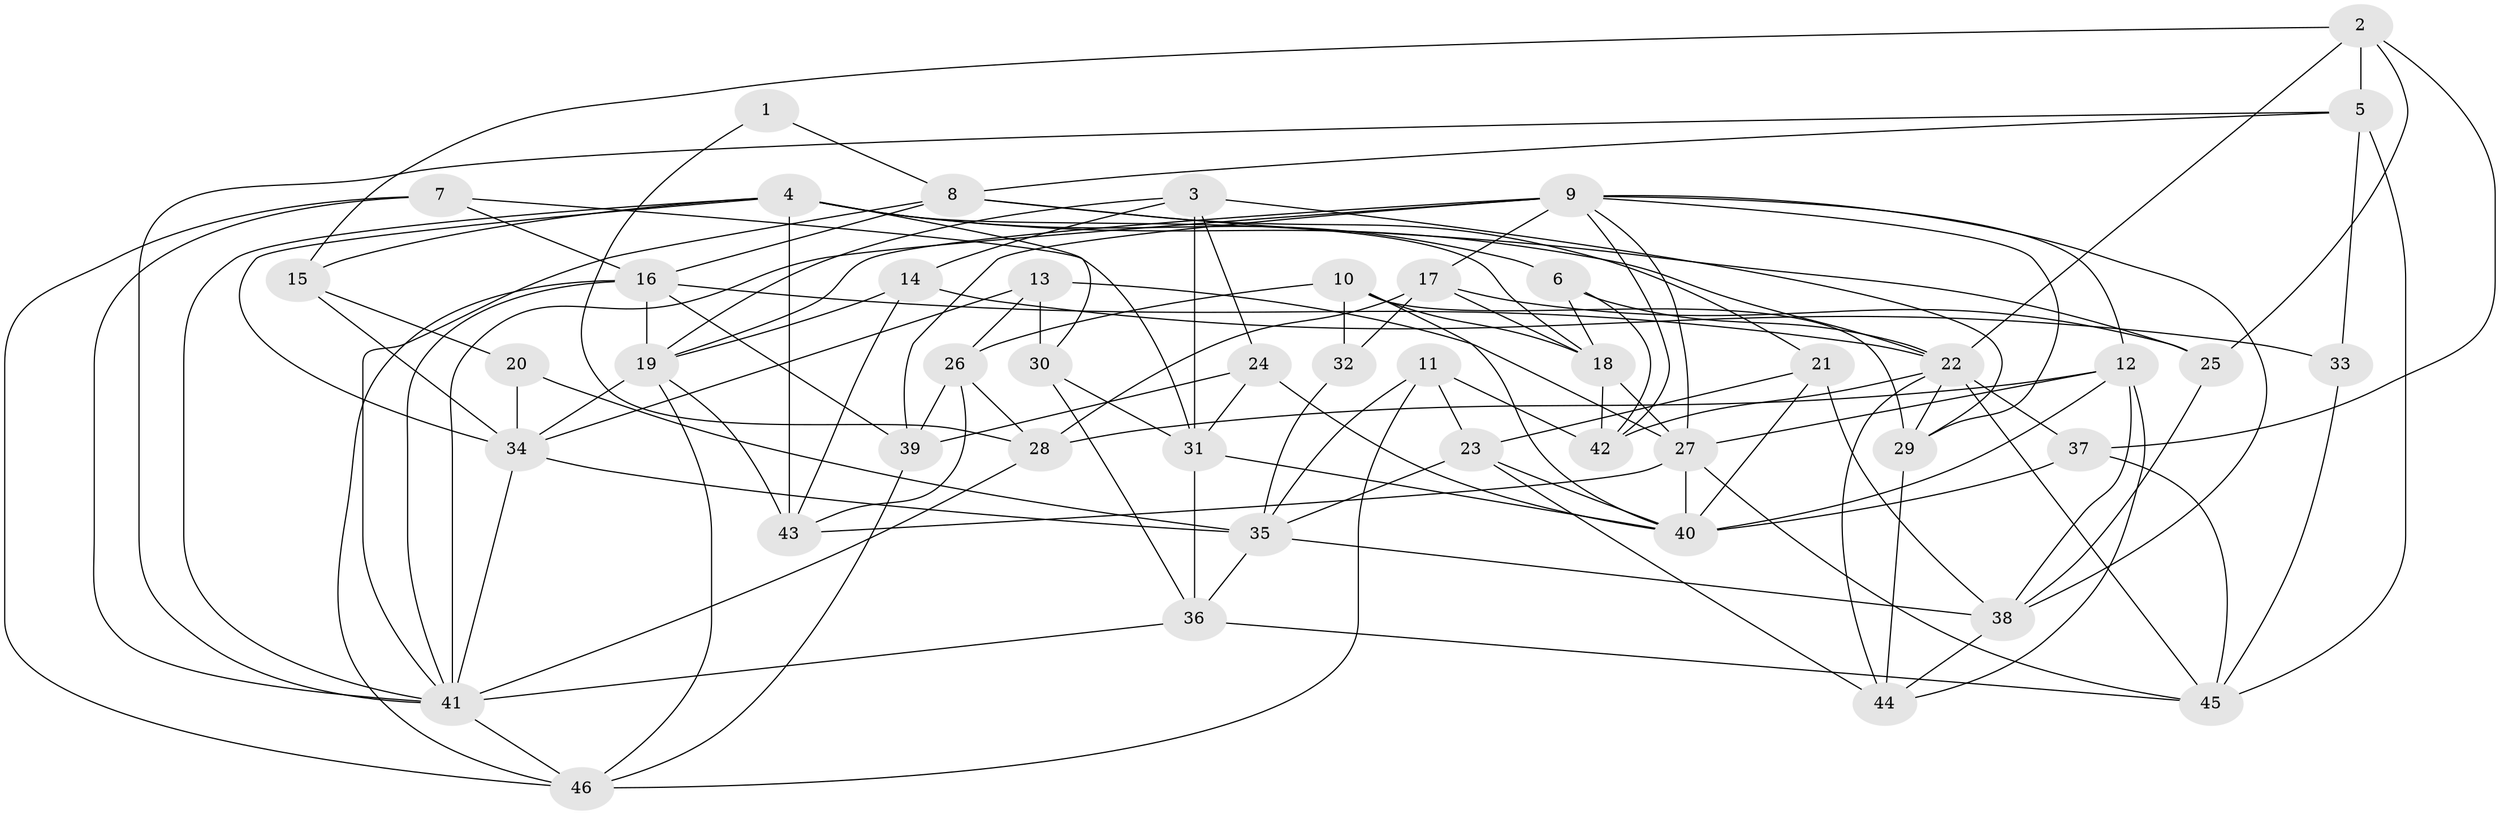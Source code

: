 // original degree distribution, {4: 0.2608695652173913, 2: 0.13043478260869565, 5: 0.21739130434782608, 7: 0.03260869565217391, 3: 0.2717391304347826, 8: 0.021739130434782608, 6: 0.06521739130434782}
// Generated by graph-tools (version 1.1) at 2025/02/03/09/25 03:02:11]
// undirected, 46 vertices, 123 edges
graph export_dot {
graph [start="1"]
  node [color=gray90,style=filled];
  1;
  2;
  3;
  4;
  5;
  6;
  7;
  8;
  9;
  10;
  11;
  12;
  13;
  14;
  15;
  16;
  17;
  18;
  19;
  20;
  21;
  22;
  23;
  24;
  25;
  26;
  27;
  28;
  29;
  30;
  31;
  32;
  33;
  34;
  35;
  36;
  37;
  38;
  39;
  40;
  41;
  42;
  43;
  44;
  45;
  46;
  1 -- 8 [weight=1.0];
  1 -- 28 [weight=1.0];
  2 -- 5 [weight=1.0];
  2 -- 15 [weight=1.0];
  2 -- 22 [weight=1.0];
  2 -- 25 [weight=1.0];
  2 -- 37 [weight=1.0];
  3 -- 14 [weight=1.0];
  3 -- 19 [weight=1.0];
  3 -- 24 [weight=1.0];
  3 -- 29 [weight=1.0];
  3 -- 31 [weight=1.0];
  4 -- 6 [weight=1.0];
  4 -- 15 [weight=1.0];
  4 -- 18 [weight=1.0];
  4 -- 22 [weight=1.0];
  4 -- 30 [weight=1.0];
  4 -- 34 [weight=1.0];
  4 -- 41 [weight=1.0];
  4 -- 43 [weight=1.0];
  5 -- 8 [weight=1.0];
  5 -- 33 [weight=1.0];
  5 -- 41 [weight=1.0];
  5 -- 45 [weight=2.0];
  6 -- 18 [weight=1.0];
  6 -- 22 [weight=1.0];
  6 -- 42 [weight=1.0];
  7 -- 16 [weight=1.0];
  7 -- 31 [weight=1.0];
  7 -- 41 [weight=1.0];
  7 -- 46 [weight=1.0];
  8 -- 16 [weight=1.0];
  8 -- 21 [weight=1.0];
  8 -- 25 [weight=1.0];
  8 -- 41 [weight=1.0];
  9 -- 12 [weight=1.0];
  9 -- 17 [weight=1.0];
  9 -- 19 [weight=2.0];
  9 -- 27 [weight=1.0];
  9 -- 29 [weight=1.0];
  9 -- 38 [weight=1.0];
  9 -- 39 [weight=1.0];
  9 -- 41 [weight=1.0];
  9 -- 42 [weight=1.0];
  10 -- 18 [weight=1.0];
  10 -- 26 [weight=1.0];
  10 -- 29 [weight=1.0];
  10 -- 32 [weight=2.0];
  10 -- 40 [weight=1.0];
  11 -- 23 [weight=1.0];
  11 -- 35 [weight=1.0];
  11 -- 42 [weight=1.0];
  11 -- 46 [weight=1.0];
  12 -- 27 [weight=1.0];
  12 -- 28 [weight=1.0];
  12 -- 38 [weight=1.0];
  12 -- 40 [weight=1.0];
  12 -- 44 [weight=1.0];
  13 -- 26 [weight=1.0];
  13 -- 27 [weight=2.0];
  13 -- 30 [weight=1.0];
  13 -- 34 [weight=1.0];
  14 -- 19 [weight=1.0];
  14 -- 33 [weight=1.0];
  14 -- 43 [weight=1.0];
  15 -- 20 [weight=1.0];
  15 -- 34 [weight=1.0];
  16 -- 19 [weight=1.0];
  16 -- 22 [weight=1.0];
  16 -- 39 [weight=1.0];
  16 -- 41 [weight=1.0];
  16 -- 46 [weight=1.0];
  17 -- 18 [weight=1.0];
  17 -- 25 [weight=2.0];
  17 -- 28 [weight=1.0];
  17 -- 32 [weight=1.0];
  18 -- 27 [weight=1.0];
  18 -- 42 [weight=1.0];
  19 -- 34 [weight=1.0];
  19 -- 43 [weight=1.0];
  19 -- 46 [weight=1.0];
  20 -- 34 [weight=2.0];
  20 -- 35 [weight=1.0];
  21 -- 23 [weight=1.0];
  21 -- 38 [weight=1.0];
  21 -- 40 [weight=1.0];
  22 -- 29 [weight=1.0];
  22 -- 37 [weight=1.0];
  22 -- 42 [weight=1.0];
  22 -- 44 [weight=1.0];
  22 -- 45 [weight=1.0];
  23 -- 35 [weight=1.0];
  23 -- 40 [weight=1.0];
  23 -- 44 [weight=1.0];
  24 -- 31 [weight=1.0];
  24 -- 39 [weight=1.0];
  24 -- 40 [weight=1.0];
  25 -- 38 [weight=1.0];
  26 -- 28 [weight=1.0];
  26 -- 39 [weight=1.0];
  26 -- 43 [weight=1.0];
  27 -- 40 [weight=2.0];
  27 -- 43 [weight=1.0];
  27 -- 45 [weight=1.0];
  28 -- 41 [weight=1.0];
  29 -- 44 [weight=1.0];
  30 -- 31 [weight=1.0];
  30 -- 36 [weight=1.0];
  31 -- 36 [weight=1.0];
  31 -- 40 [weight=1.0];
  32 -- 35 [weight=1.0];
  33 -- 45 [weight=1.0];
  34 -- 35 [weight=2.0];
  34 -- 41 [weight=1.0];
  35 -- 36 [weight=1.0];
  35 -- 38 [weight=1.0];
  36 -- 41 [weight=2.0];
  36 -- 45 [weight=2.0];
  37 -- 40 [weight=2.0];
  37 -- 45 [weight=1.0];
  38 -- 44 [weight=1.0];
  39 -- 46 [weight=1.0];
  41 -- 46 [weight=1.0];
}
